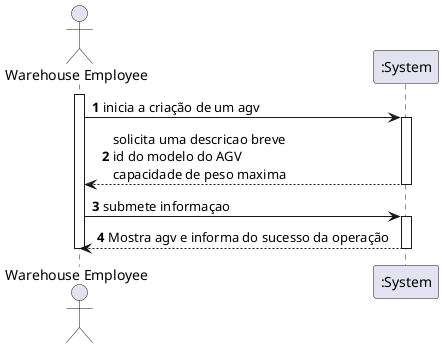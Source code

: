 @startuml
autonumber
actor "Warehouse Employee" as WE

activate WE
WE -> ":System" : inicia a criação de um agv
activate ":System"
":System" --> WE : solicita uma descricao breve\nid do modelo do AGV\ncapacidade de peso maxima
deactivate ":System"
WE -> ":System" : submete informaçao
activate ":System"
":System" --> WE : Mostra agv e informa do sucesso da operação
deactivate ":System"
deactivate WE

@enduml